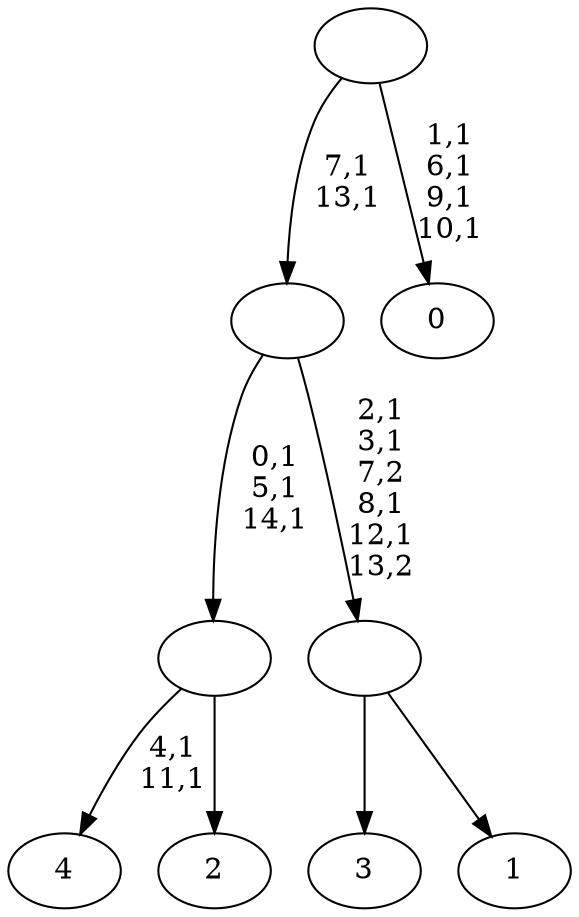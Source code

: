digraph T {
	20 [label="4"]
	17 [label="3"]
	16 [label="2"]
	15 [label=""]
	12 [label="1"]
	11 [label=""]
	7 [label=""]
	5 [label="0"]
	0 [label=""]
	15 -> 20 [label="4,1\n11,1"]
	15 -> 16 [label=""]
	11 -> 17 [label=""]
	11 -> 12 [label=""]
	7 -> 11 [label="2,1\n3,1\n7,2\n8,1\n12,1\n13,2"]
	7 -> 15 [label="0,1\n5,1\n14,1"]
	0 -> 5 [label="1,1\n6,1\n9,1\n10,1"]
	0 -> 7 [label="7,1\n13,1"]
}
